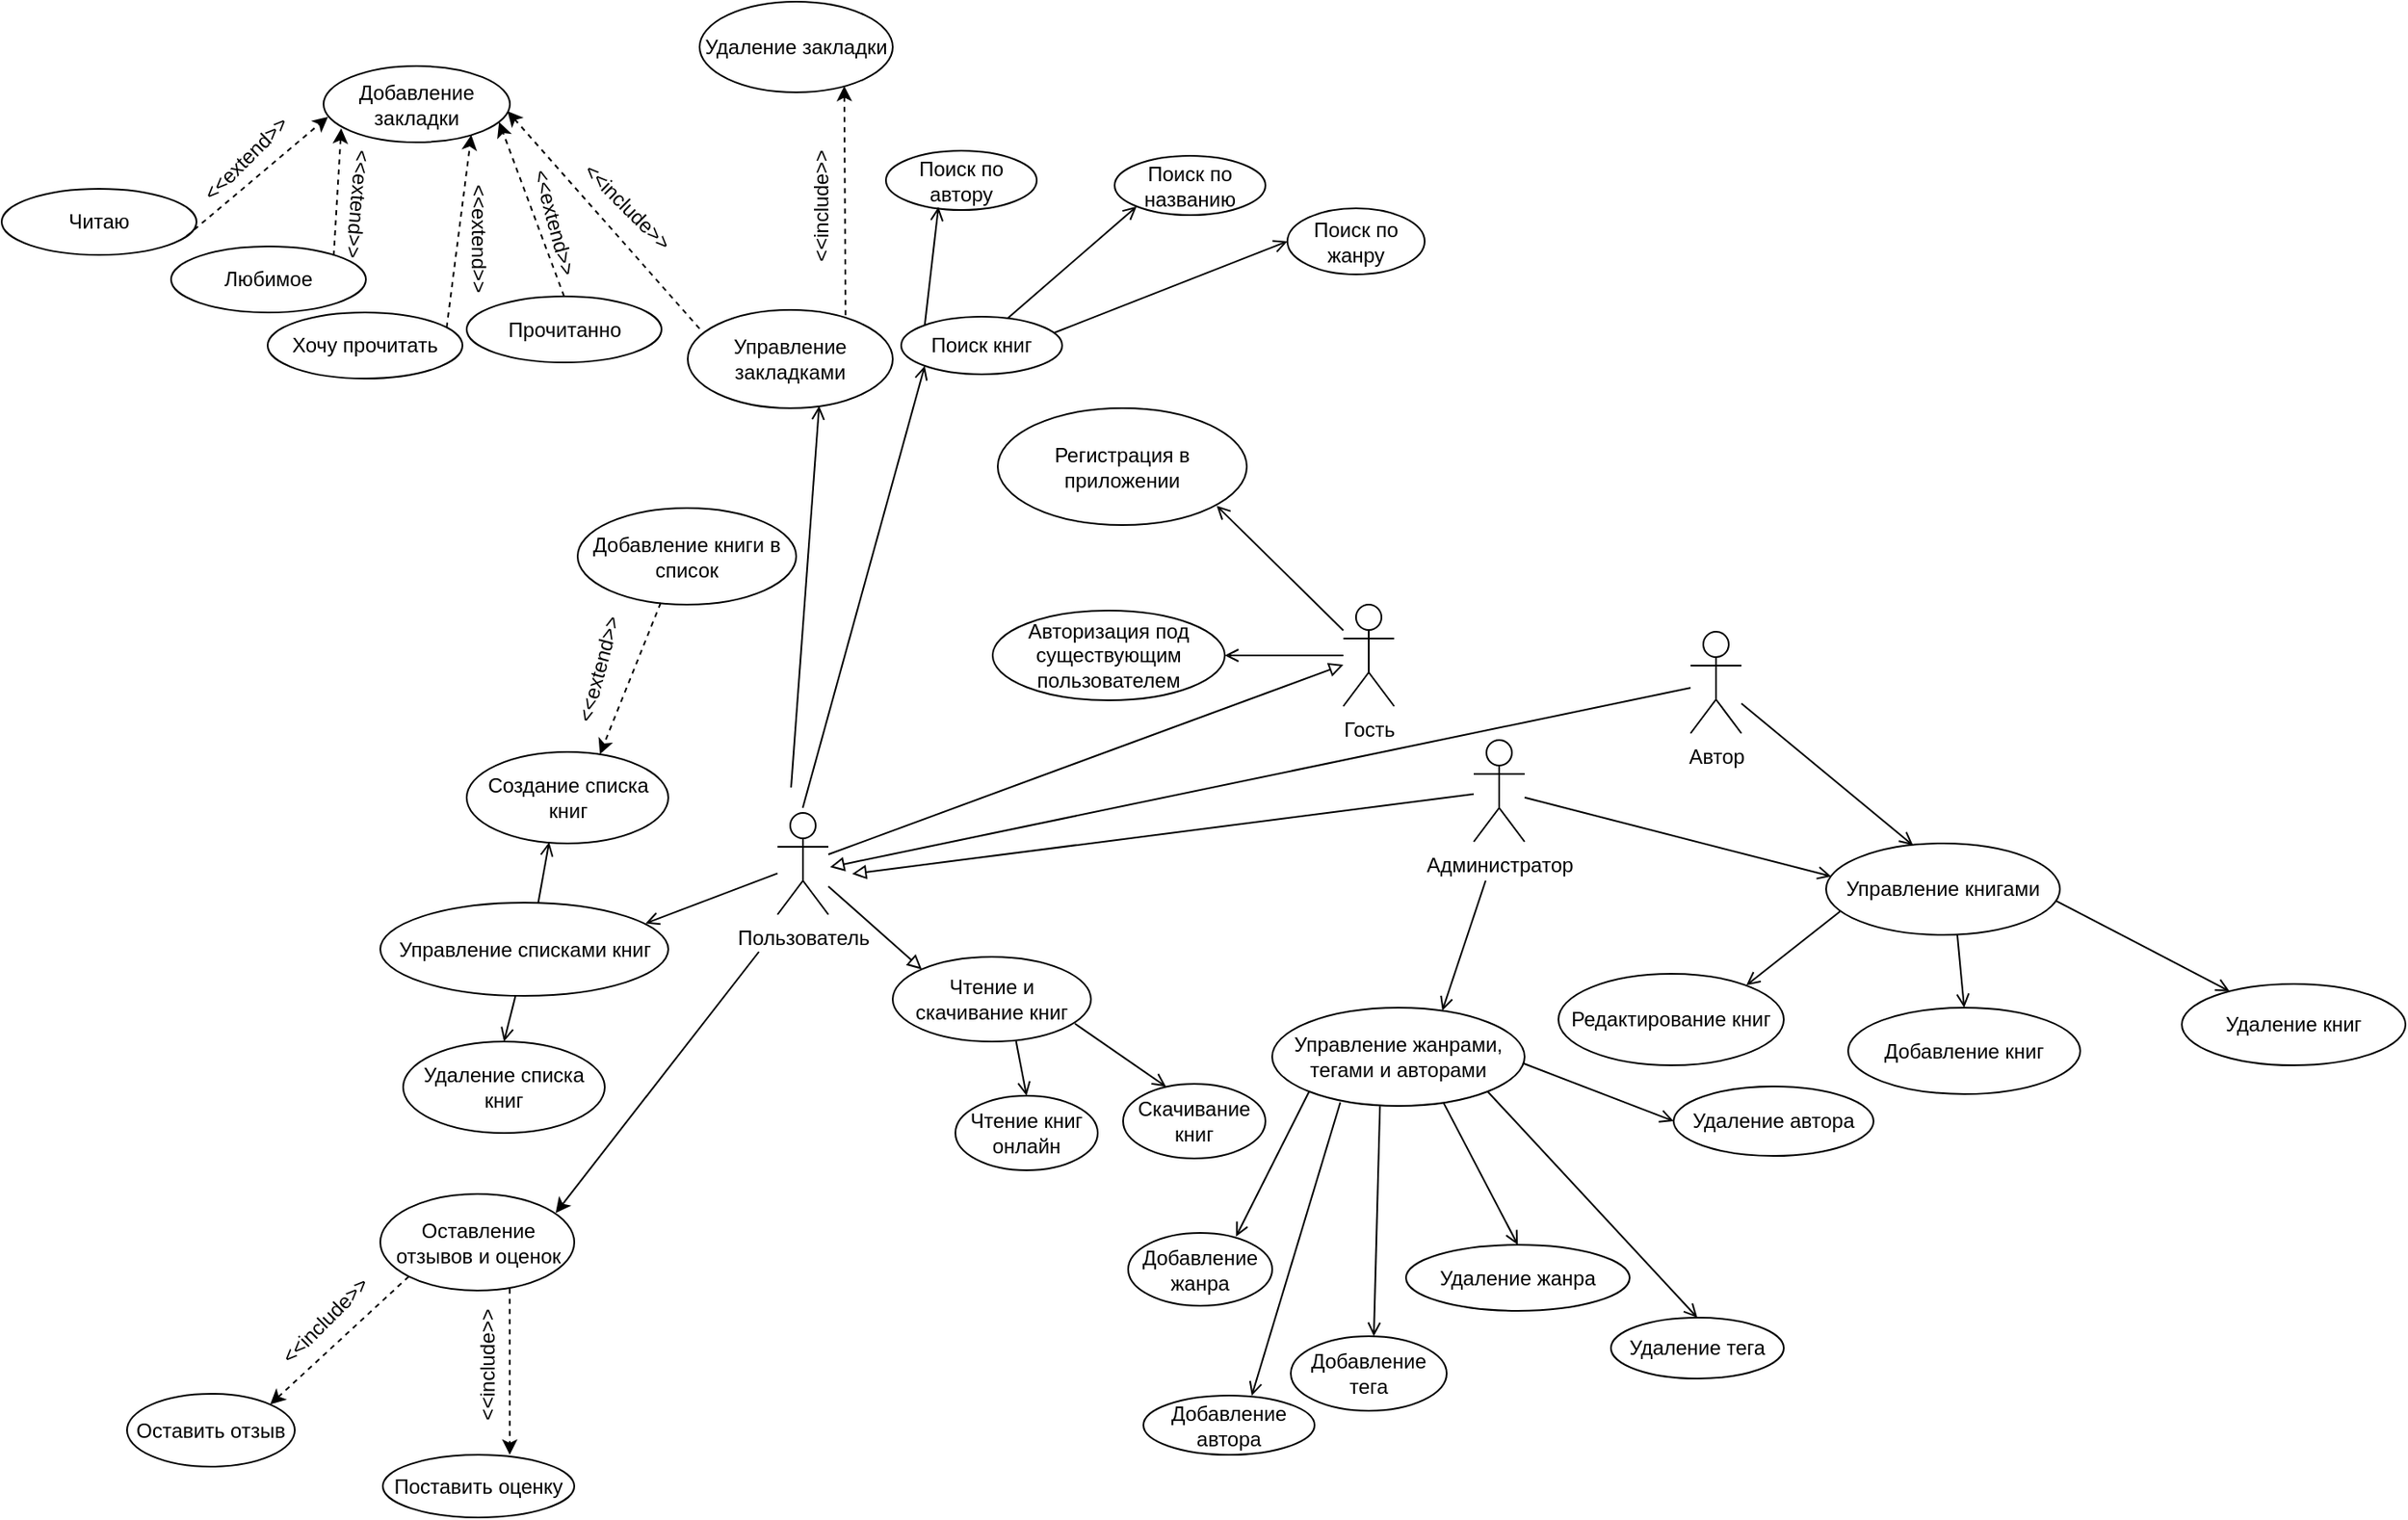 <mxfile version="25.0.3">
  <diagram name="Страница — 1" id="FpuFNqsItPVQn4xeZ9Ur">
    <mxGraphModel dx="2378" dy="1103" grid="0" gridSize="10" guides="1" tooltips="1" connect="1" arrows="1" fold="1" page="0" pageScale="1" pageWidth="827" pageHeight="1169" math="0" shadow="0">
      <root>
        <mxCell id="0" />
        <mxCell id="1" parent="0" />
        <mxCell id="2eWRijvYDjNiIJWqR0ik-3" style="edgeStyle=orthogonalEdgeStyle;rounded=0;orthogonalLoop=1;jettySize=auto;html=1;entryX=1;entryY=0.5;entryDx=0;entryDy=0;endArrow=open;endFill=0;strokeColor=default;align=center;verticalAlign=middle;fontFamily=Helvetica;fontSize=11;fontColor=default;labelBackgroundColor=default;startArrow=none;startFill=0;" parent="1" source="2eWRijvYDjNiIJWqR0ik-1" target="2eWRijvYDjNiIJWqR0ik-2" edge="1">
          <mxGeometry relative="1" as="geometry" />
        </mxCell>
        <mxCell id="2eWRijvYDjNiIJWqR0ik-1" value="Гость" style="shape=umlActor;verticalLabelPosition=bottom;verticalAlign=top;html=1;outlineConnect=0;" parent="1" vertex="1">
          <mxGeometry x="347" y="372" width="30" height="60" as="geometry" />
        </mxCell>
        <mxCell id="2eWRijvYDjNiIJWqR0ik-2" value="Авторизация под существующим пользователем" style="ellipse;whiteSpace=wrap;html=1;" parent="1" vertex="1">
          <mxGeometry x="140" y="375.5" width="137" height="53" as="geometry" />
        </mxCell>
        <mxCell id="2eWRijvYDjNiIJWqR0ik-4" value="Регистрация в приложении" style="ellipse;whiteSpace=wrap;html=1;" parent="1" vertex="1">
          <mxGeometry x="143" y="256" width="147" height="69" as="geometry" />
        </mxCell>
        <mxCell id="2eWRijvYDjNiIJWqR0ik-6" value="Администратор" style="shape=umlActor;verticalLabelPosition=bottom;verticalAlign=top;html=1;outlineConnect=0;" parent="1" vertex="1">
          <mxGeometry x="424" y="452" width="30" height="60" as="geometry" />
        </mxCell>
        <mxCell id="2eWRijvYDjNiIJWqR0ik-16" value="Пользователь" style="shape=umlActor;verticalLabelPosition=bottom;verticalAlign=top;html=1;outlineConnect=0;" parent="1" vertex="1">
          <mxGeometry x="13" y="495" width="30" height="60" as="geometry" />
        </mxCell>
        <mxCell id="NlARgI9Lwy11cCyt6wGb-3" value="Автор" style="shape=umlActor;verticalLabelPosition=bottom;verticalAlign=top;html=1;outlineConnect=0;" parent="1" vertex="1">
          <mxGeometry x="552" y="388" width="30" height="60" as="geometry" />
        </mxCell>
        <mxCell id="NlARgI9Lwy11cCyt6wGb-4" value="Добавление книг" style="ellipse;whiteSpace=wrap;html=1;" parent="1" vertex="1">
          <mxGeometry x="645" y="610" width="137" height="51" as="geometry" />
        </mxCell>
        <mxCell id="NlARgI9Lwy11cCyt6wGb-6" value="Удаление книг" style="ellipse;whiteSpace=wrap;html=1;" parent="1" vertex="1">
          <mxGeometry x="842" y="596" width="132" height="48" as="geometry" />
        </mxCell>
        <mxCell id="NlARgI9Lwy11cCyt6wGb-8" value="Редактирование книг" style="ellipse;whiteSpace=wrap;html=1;" parent="1" vertex="1">
          <mxGeometry x="474" y="590" width="133" height="54" as="geometry" />
        </mxCell>
        <mxCell id="NlARgI9Lwy11cCyt6wGb-10" value="Управление жанрами, тегами и авторами" style="ellipse;whiteSpace=wrap;html=1;" parent="1" vertex="1">
          <mxGeometry x="305" y="610" width="149" height="58" as="geometry" />
        </mxCell>
        <mxCell id="f_kvPtqis9Xx08yiwRj5-8" value="" style="endArrow=none;html=1;rounded=0;endFill=0;startArrow=block;startFill=0;" parent="1" target="NlARgI9Lwy11cCyt6wGb-3" edge="1">
          <mxGeometry width="50" height="50" relative="1" as="geometry">
            <mxPoint x="44" y="527" as="sourcePoint" />
            <mxPoint x="338" y="288" as="targetPoint" />
          </mxGeometry>
        </mxCell>
        <mxCell id="f_kvPtqis9Xx08yiwRj5-9" value="Управление книгами" style="ellipse;whiteSpace=wrap;html=1;" parent="1" vertex="1">
          <mxGeometry x="632" y="513" width="138" height="54" as="geometry" />
        </mxCell>
        <mxCell id="f_kvPtqis9Xx08yiwRj5-11" value="Управление списками книг" style="ellipse;whiteSpace=wrap;html=1;" parent="1" vertex="1">
          <mxGeometry x="-221.5" y="548" width="170" height="55" as="geometry" />
        </mxCell>
        <mxCell id="f_kvPtqis9Xx08yiwRj5-12" value="Создание списка книг" style="ellipse;whiteSpace=wrap;html=1;" parent="1" vertex="1">
          <mxGeometry x="-170.5" y="459" width="119" height="54" as="geometry" />
        </mxCell>
        <mxCell id="f_kvPtqis9Xx08yiwRj5-13" value="Удаление списка книг" style="ellipse;whiteSpace=wrap;html=1;" parent="1" vertex="1">
          <mxGeometry x="-208" y="630" width="119" height="54" as="geometry" />
        </mxCell>
        <mxCell id="f_kvPtqis9Xx08yiwRj5-17" value="Добавление книги в список" style="ellipse;whiteSpace=wrap;html=1;" parent="1" vertex="1">
          <mxGeometry x="-105" y="315" width="129" height="57" as="geometry" />
        </mxCell>
        <mxCell id="f_kvPtqis9Xx08yiwRj5-18" value="" style="endArrow=classic;html=1;rounded=0;entryX=0.661;entryY=0.025;entryDx=0;entryDy=0;dashed=1;entryPerimeter=0;exitX=0.38;exitY=0.982;exitDx=0;exitDy=0;exitPerimeter=0;" parent="1" source="f_kvPtqis9Xx08yiwRj5-17" target="f_kvPtqis9Xx08yiwRj5-12" edge="1">
          <mxGeometry width="50" height="50" relative="1" as="geometry">
            <mxPoint x="-269" y="494" as="sourcePoint" />
            <mxPoint x="26.5" y="587" as="targetPoint" />
          </mxGeometry>
        </mxCell>
        <mxCell id="f_kvPtqis9Xx08yiwRj5-19" value="&amp;lt;&amp;lt;extend&amp;gt;&amp;gt;" style="text;html=1;align=center;verticalAlign=middle;resizable=0;points=[];autosize=1;strokeColor=none;fillColor=none;rotation=-75;" parent="1" vertex="1">
          <mxGeometry x="-133.5" y="398" width="82" height="26" as="geometry" />
        </mxCell>
        <mxCell id="f_kvPtqis9Xx08yiwRj5-21" value="" style="endArrow=none;html=1;rounded=0;exitX=0.5;exitY=0;exitDx=0;exitDy=0;entryX=0.47;entryY=0.994;entryDx=0;entryDy=0;entryPerimeter=0;endFill=0;startArrow=open;startFill=0;strokeColor=default;align=center;verticalAlign=middle;fontFamily=Helvetica;fontSize=11;fontColor=default;labelBackgroundColor=default;" parent="1" source="f_kvPtqis9Xx08yiwRj5-13" target="f_kvPtqis9Xx08yiwRj5-11" edge="1">
          <mxGeometry width="50" height="50" relative="1" as="geometry">
            <mxPoint x="-103.5" y="614" as="sourcePoint" />
            <mxPoint x="-53.5" y="564" as="targetPoint" />
          </mxGeometry>
        </mxCell>
        <mxCell id="f_kvPtqis9Xx08yiwRj5-22" value="" style="endArrow=none;html=1;rounded=0;entryX=0.548;entryY=0.009;entryDx=0;entryDy=0;entryPerimeter=0;exitX=0.409;exitY=0.986;exitDx=0;exitDy=0;exitPerimeter=0;endFill=0;startArrow=open;startFill=0;" parent="1" source="f_kvPtqis9Xx08yiwRj5-12" target="f_kvPtqis9Xx08yiwRj5-11" edge="1">
          <mxGeometry width="50" height="50" relative="1" as="geometry">
            <mxPoint x="-283.5" y="755" as="sourcePoint" />
            <mxPoint x="-233.5" y="705" as="targetPoint" />
          </mxGeometry>
        </mxCell>
        <mxCell id="f_kvPtqis9Xx08yiwRj5-23" value="" style="endArrow=block;html=1;rounded=0;endFill=0;" parent="1" source="2eWRijvYDjNiIJWqR0ik-6" edge="1">
          <mxGeometry width="50" height="50" relative="1" as="geometry">
            <mxPoint x="458" y="503" as="sourcePoint" />
            <mxPoint x="57" y="531" as="targetPoint" />
          </mxGeometry>
        </mxCell>
        <mxCell id="f_kvPtqis9Xx08yiwRj5-25" value="Добавление жанра" style="ellipse;whiteSpace=wrap;html=1;" parent="1" vertex="1">
          <mxGeometry x="220" y="743" width="85" height="43" as="geometry" />
        </mxCell>
        <mxCell id="f_kvPtqis9Xx08yiwRj5-26" value="Удаление жанра" style="ellipse;whiteSpace=wrap;html=1;" parent="1" vertex="1">
          <mxGeometry x="384" y="750" width="132" height="39" as="geometry" />
        </mxCell>
        <mxCell id="f_kvPtqis9Xx08yiwRj5-28" value="" style="endArrow=open;html=1;rounded=0;entryX=0.022;entryY=0.36;entryDx=0;entryDy=0;entryPerimeter=0;endFill=0;strokeColor=default;align=center;verticalAlign=middle;fontFamily=Helvetica;fontSize=11;fontColor=default;labelBackgroundColor=default;startArrow=none;startFill=0;" parent="1" source="2eWRijvYDjNiIJWqR0ik-6" target="f_kvPtqis9Xx08yiwRj5-9" edge="1">
          <mxGeometry width="50" height="50" relative="1" as="geometry">
            <mxPoint x="508" y="515" as="sourcePoint" />
            <mxPoint x="608" y="473" as="targetPoint" />
          </mxGeometry>
        </mxCell>
        <mxCell id="f_kvPtqis9Xx08yiwRj5-29" value="" style="endArrow=open;html=1;rounded=0;entryX=0.879;entryY=0.835;entryDx=0;entryDy=0;entryPerimeter=0;endFill=0;strokeColor=default;align=center;verticalAlign=middle;fontFamily=Helvetica;fontSize=11;fontColor=default;labelBackgroundColor=default;startArrow=none;startFill=0;" parent="1" source="2eWRijvYDjNiIJWqR0ik-1" target="2eWRijvYDjNiIJWqR0ik-4" edge="1">
          <mxGeometry width="50" height="50" relative="1" as="geometry">
            <mxPoint x="251" y="379" as="sourcePoint" />
            <mxPoint x="301" y="329" as="targetPoint" />
          </mxGeometry>
        </mxCell>
        <mxCell id="f_kvPtqis9Xx08yiwRj5-30" value="" style="endArrow=open;html=1;rounded=0;entryX=0.921;entryY=0.223;entryDx=0;entryDy=0;entryPerimeter=0;endFill=0;strokeColor=default;align=center;verticalAlign=middle;fontFamily=Helvetica;fontSize=11;fontColor=default;labelBackgroundColor=default;startArrow=none;startFill=0;" parent="1" source="2eWRijvYDjNiIJWqR0ik-16" target="f_kvPtqis9Xx08yiwRj5-11" edge="1">
          <mxGeometry width="50" height="50" relative="1" as="geometry">
            <mxPoint x="-201" y="597" as="sourcePoint" />
            <mxPoint x="-151" y="547" as="targetPoint" />
          </mxGeometry>
        </mxCell>
        <mxCell id="f_kvPtqis9Xx08yiwRj5-35" value="Управление закладками" style="ellipse;whiteSpace=wrap;html=1;" parent="1" vertex="1">
          <mxGeometry x="-40" y="198" width="121" height="58" as="geometry" />
        </mxCell>
        <mxCell id="f_kvPtqis9Xx08yiwRj5-36" value="Добавление закладки" style="ellipse;whiteSpace=wrap;html=1;" parent="1" vertex="1">
          <mxGeometry x="-255" y="54" width="110" height="45" as="geometry" />
        </mxCell>
        <mxCell id="f_kvPtqis9Xx08yiwRj5-37" value="Удаление закладки" style="ellipse;whiteSpace=wrap;html=1;" parent="1" vertex="1">
          <mxGeometry x="-33" y="16" width="114" height="53.5" as="geometry" />
        </mxCell>
        <mxCell id="f_kvPtqis9Xx08yiwRj5-38" value="" style="endArrow=none;html=1;rounded=0;entryX=0.076;entryY=0.235;entryDx=0;entryDy=0;entryPerimeter=0;exitX=0.987;exitY=0.591;exitDx=0;exitDy=0;exitPerimeter=0;endFill=0;startArrow=classic;startFill=1;dashed=1;" parent="1" source="f_kvPtqis9Xx08yiwRj5-36" target="f_kvPtqis9Xx08yiwRj5-35" edge="1">
          <mxGeometry width="50" height="50" relative="1" as="geometry">
            <mxPoint x="-35" y="760" as="sourcePoint" />
            <mxPoint x="7" y="718" as="targetPoint" />
          </mxGeometry>
        </mxCell>
        <mxCell id="f_kvPtqis9Xx08yiwRj5-39" value="" style="endArrow=none;html=1;rounded=0;exitX=0.749;exitY=0.929;exitDx=0;exitDy=0;exitPerimeter=0;endFill=0;startArrow=classic;startFill=1;strokeColor=default;align=center;verticalAlign=middle;fontFamily=Helvetica;fontSize=11;fontColor=default;labelBackgroundColor=default;entryX=0.77;entryY=0.077;entryDx=0;entryDy=0;entryPerimeter=0;dashed=1;" parent="1" source="f_kvPtqis9Xx08yiwRj5-37" target="f_kvPtqis9Xx08yiwRj5-35" edge="1">
          <mxGeometry width="50" height="50" relative="1" as="geometry">
            <mxPoint x="31.98" y="67.998" as="sourcePoint" />
            <mxPoint x="58" y="204.73" as="targetPoint" />
          </mxGeometry>
        </mxCell>
        <mxCell id="f_kvPtqis9Xx08yiwRj5-42" value="" style="endArrow=classic;html=1;rounded=0;dashed=1;exitX=0.5;exitY=0;exitDx=0;exitDy=0;entryX=0.942;entryY=0.734;entryDx=0;entryDy=0;entryPerimeter=0;" parent="1" source="f_kvPtqis9Xx08yiwRj5-89" target="f_kvPtqis9Xx08yiwRj5-36" edge="1">
          <mxGeometry width="50" height="50" relative="1" as="geometry">
            <mxPoint x="-130" y="233" as="sourcePoint" />
            <mxPoint x="-29" y="283" as="targetPoint" />
          </mxGeometry>
        </mxCell>
        <mxCell id="f_kvPtqis9Xx08yiwRj5-43" value="&amp;lt;&amp;lt;extend&amp;gt;&amp;gt;" style="text;html=1;align=center;verticalAlign=middle;resizable=0;points=[];autosize=1;strokeColor=none;fillColor=none;rotation=75;" parent="1" vertex="1">
          <mxGeometry x="-160" y="133" width="82" height="26" as="geometry" />
        </mxCell>
        <mxCell id="f_kvPtqis9Xx08yiwRj5-44" value="" style="endArrow=open;html=1;rounded=0;entryX=0.641;entryY=0.976;entryDx=0;entryDy=0;endFill=0;entryPerimeter=0;" parent="1" target="f_kvPtqis9Xx08yiwRj5-35" edge="1">
          <mxGeometry width="50" height="50" relative="1" as="geometry">
            <mxPoint x="21" y="480" as="sourcePoint" />
            <mxPoint x="137" y="602" as="targetPoint" />
          </mxGeometry>
        </mxCell>
        <mxCell id="f_kvPtqis9Xx08yiwRj5-45" value="" style="endArrow=open;html=1;rounded=0;entryX=0.372;entryY=0.021;entryDx=0;entryDy=0;entryPerimeter=0;endFill=0;strokeColor=default;align=center;verticalAlign=middle;fontFamily=Helvetica;fontSize=11;fontColor=default;labelBackgroundColor=default;startArrow=none;startFill=0;" parent="1" source="NlARgI9Lwy11cCyt6wGb-3" target="f_kvPtqis9Xx08yiwRj5-9" edge="1">
          <mxGeometry width="50" height="50" relative="1" as="geometry">
            <mxPoint x="659" y="520" as="sourcePoint" />
            <mxPoint x="709" y="470" as="targetPoint" />
          </mxGeometry>
        </mxCell>
        <mxCell id="f_kvPtqis9Xx08yiwRj5-46" value="Чтение и скачивание книг" style="ellipse;whiteSpace=wrap;html=1;" parent="1" vertex="1">
          <mxGeometry x="81" y="580" width="117" height="50" as="geometry" />
        </mxCell>
        <mxCell id="f_kvPtqis9Xx08yiwRj5-47" value="" style="endArrow=open;html=1;rounded=0;exitX=0.679;exitY=0.969;exitDx=0;exitDy=0;exitPerimeter=0;entryX=0.5;entryY=0;entryDx=0;entryDy=0;endFill=0;strokeColor=default;align=center;verticalAlign=middle;fontFamily=Helvetica;fontSize=11;fontColor=default;labelBackgroundColor=default;startArrow=none;startFill=0;" parent="1" source="NlARgI9Lwy11cCyt6wGb-10" target="f_kvPtqis9Xx08yiwRj5-26" edge="1">
          <mxGeometry width="50" height="50" relative="1" as="geometry">
            <mxPoint x="169" y="686" as="sourcePoint" />
            <mxPoint x="219" y="636" as="targetPoint" />
          </mxGeometry>
        </mxCell>
        <mxCell id="f_kvPtqis9Xx08yiwRj5-49" value="" style="endArrow=open;html=1;rounded=0;exitX=0;exitY=1;exitDx=0;exitDy=0;entryX=0.749;entryY=0.049;entryDx=0;entryDy=0;endFill=0;entryPerimeter=0;strokeColor=default;align=center;verticalAlign=middle;fontFamily=Helvetica;fontSize=11;fontColor=default;labelBackgroundColor=default;startArrow=none;startFill=0;" parent="1" source="NlARgI9Lwy11cCyt6wGb-10" target="f_kvPtqis9Xx08yiwRj5-25" edge="1">
          <mxGeometry width="50" height="50" relative="1" as="geometry">
            <mxPoint x="439" y="731" as="sourcePoint" />
            <mxPoint x="471" y="770" as="targetPoint" />
          </mxGeometry>
        </mxCell>
        <mxCell id="f_kvPtqis9Xx08yiwRj5-50" value="" style="endArrow=open;html=1;rounded=0;exitX=0.059;exitY=0.745;exitDx=0;exitDy=0;exitPerimeter=0;entryX=0.834;entryY=0.125;entryDx=0;entryDy=0;entryPerimeter=0;endFill=0;strokeColor=default;align=center;verticalAlign=middle;fontFamily=Helvetica;fontSize=11;fontColor=default;labelBackgroundColor=default;startArrow=none;startFill=0;" parent="1" source="f_kvPtqis9Xx08yiwRj5-9" target="NlARgI9Lwy11cCyt6wGb-8" edge="1">
          <mxGeometry width="50" height="50" relative="1" as="geometry">
            <mxPoint x="613" y="626" as="sourcePoint" />
            <mxPoint x="663" y="576" as="targetPoint" />
          </mxGeometry>
        </mxCell>
        <mxCell id="f_kvPtqis9Xx08yiwRj5-51" value="" style="endArrow=open;html=1;rounded=0;exitX=0.561;exitY=0.993;exitDx=0;exitDy=0;exitPerimeter=0;entryX=0.5;entryY=0;entryDx=0;entryDy=0;endFill=0;strokeColor=default;align=center;verticalAlign=middle;fontFamily=Helvetica;fontSize=11;fontColor=default;labelBackgroundColor=default;startArrow=none;startFill=0;" parent="1" source="f_kvPtqis9Xx08yiwRj5-9" target="NlARgI9Lwy11cCyt6wGb-4" edge="1">
          <mxGeometry width="50" height="50" relative="1" as="geometry">
            <mxPoint x="732" y="579" as="sourcePoint" />
            <mxPoint x="677" y="623" as="targetPoint" />
          </mxGeometry>
        </mxCell>
        <mxCell id="f_kvPtqis9Xx08yiwRj5-52" value="" style="endArrow=open;html=1;rounded=0;exitX=0.982;exitY=0.626;exitDx=0;exitDy=0;exitPerimeter=0;endFill=0;strokeColor=default;align=center;verticalAlign=middle;fontFamily=Helvetica;fontSize=11;fontColor=default;labelBackgroundColor=default;startArrow=none;startFill=0;" parent="1" source="f_kvPtqis9Xx08yiwRj5-9" target="NlARgI9Lwy11cCyt6wGb-6" edge="1">
          <mxGeometry width="50" height="50" relative="1" as="geometry">
            <mxPoint x="660" y="573" as="sourcePoint" />
            <mxPoint x="605" y="617" as="targetPoint" />
          </mxGeometry>
        </mxCell>
        <mxCell id="f_kvPtqis9Xx08yiwRj5-53" value="Чтение книг онлайн" style="ellipse;whiteSpace=wrap;html=1;" parent="1" vertex="1">
          <mxGeometry x="118" y="662" width="84" height="44" as="geometry" />
        </mxCell>
        <mxCell id="f_kvPtqis9Xx08yiwRj5-54" value="" style="endArrow=none;html=1;rounded=0;exitX=0.5;exitY=0;exitDx=0;exitDy=0;endFill=0;startArrow=open;startFill=0;entryX=0.622;entryY=0.992;entryDx=0;entryDy=0;entryPerimeter=0;strokeColor=default;align=center;verticalAlign=middle;fontFamily=Helvetica;fontSize=11;fontColor=default;labelBackgroundColor=default;" parent="1" source="f_kvPtqis9Xx08yiwRj5-53" target="f_kvPtqis9Xx08yiwRj5-46" edge="1">
          <mxGeometry width="50" height="50" relative="1" as="geometry">
            <mxPoint x="202" y="687" as="sourcePoint" />
            <mxPoint x="157" y="633" as="targetPoint" />
          </mxGeometry>
        </mxCell>
        <mxCell id="f_kvPtqis9Xx08yiwRj5-55" value="Скачивание книг" style="ellipse;whiteSpace=wrap;html=1;" parent="1" vertex="1">
          <mxGeometry x="217" y="655" width="84" height="44" as="geometry" />
        </mxCell>
        <mxCell id="f_kvPtqis9Xx08yiwRj5-57" value="" style="endArrow=none;html=1;rounded=0;exitX=0.302;exitY=0.038;exitDx=0;exitDy=0;endFill=0;startArrow=open;startFill=0;entryX=0.919;entryY=0.788;entryDx=0;entryDy=0;entryPerimeter=0;exitPerimeter=0;strokeColor=default;align=center;verticalAlign=middle;fontFamily=Helvetica;fontSize=11;fontColor=default;labelBackgroundColor=default;" parent="1" source="f_kvPtqis9Xx08yiwRj5-55" target="f_kvPtqis9Xx08yiwRj5-46" edge="1">
          <mxGeometry width="50" height="50" relative="1" as="geometry">
            <mxPoint x="236" y="655" as="sourcePoint" />
            <mxPoint x="233" y="626" as="targetPoint" />
          </mxGeometry>
        </mxCell>
        <mxCell id="f_kvPtqis9Xx08yiwRj5-58" value="" style="endArrow=none;html=1;rounded=0;exitX=0;exitY=0;exitDx=0;exitDy=0;endFill=0;startArrow=block;startFill=0;" parent="1" source="f_kvPtqis9Xx08yiwRj5-46" target="2eWRijvYDjNiIJWqR0ik-16" edge="1">
          <mxGeometry width="50" height="50" relative="1" as="geometry">
            <mxPoint x="180" y="682" as="sourcePoint" />
            <mxPoint x="177" y="653" as="targetPoint" />
          </mxGeometry>
        </mxCell>
        <mxCell id="f_kvPtqis9Xx08yiwRj5-59" value="Поиск книг" style="ellipse;whiteSpace=wrap;html=1;" parent="1" vertex="1">
          <mxGeometry x="86" y="202" width="95" height="34" as="geometry" />
        </mxCell>
        <mxCell id="f_kvPtqis9Xx08yiwRj5-60" value="" style="endArrow=open;html=1;rounded=0;entryX=0;entryY=1;entryDx=0;entryDy=0;endFill=0;strokeColor=default;align=center;verticalAlign=middle;fontFamily=Helvetica;fontSize=11;fontColor=default;labelBackgroundColor=default;startArrow=none;startFill=0;" parent="1" target="f_kvPtqis9Xx08yiwRj5-59" edge="1">
          <mxGeometry width="50" height="50" relative="1" as="geometry">
            <mxPoint x="27.896" y="492" as="sourcePoint" />
            <mxPoint x="20" y="411" as="targetPoint" />
          </mxGeometry>
        </mxCell>
        <mxCell id="f_kvPtqis9Xx08yiwRj5-61" value="Поиск по названию" style="ellipse;whiteSpace=wrap;html=1;" parent="1" vertex="1">
          <mxGeometry x="212" y="107" width="89" height="35" as="geometry" />
        </mxCell>
        <mxCell id="f_kvPtqis9Xx08yiwRj5-62" value="Поиск по автору" style="ellipse;whiteSpace=wrap;html=1;" parent="1" vertex="1">
          <mxGeometry x="77" y="104" width="89" height="35" as="geometry" />
        </mxCell>
        <mxCell id="f_kvPtqis9Xx08yiwRj5-63" value="Поиск по жанру" style="ellipse;whiteSpace=wrap;html=1;" parent="1" vertex="1">
          <mxGeometry x="314" y="138" width="81" height="39" as="geometry" />
        </mxCell>
        <mxCell id="f_kvPtqis9Xx08yiwRj5-64" value="" style="endArrow=open;html=1;rounded=0;exitX=0;exitY=0;exitDx=0;exitDy=0;entryX=0.348;entryY=0.948;entryDx=0;entryDy=0;entryPerimeter=0;endFill=0;strokeColor=default;align=center;verticalAlign=middle;fontFamily=Helvetica;fontSize=11;fontColor=default;labelBackgroundColor=default;startArrow=none;startFill=0;" parent="1" source="f_kvPtqis9Xx08yiwRj5-59" target="f_kvPtqis9Xx08yiwRj5-62" edge="1">
          <mxGeometry width="50" height="50" relative="1" as="geometry">
            <mxPoint x="97" y="193" as="sourcePoint" />
            <mxPoint x="147" y="143" as="targetPoint" />
          </mxGeometry>
        </mxCell>
        <mxCell id="f_kvPtqis9Xx08yiwRj5-65" value="" style="endArrow=open;html=1;rounded=0;entryX=0;entryY=1;entryDx=0;entryDy=0;endFill=0;exitX=0.664;exitY=0.022;exitDx=0;exitDy=0;exitPerimeter=0;strokeColor=default;align=center;verticalAlign=middle;fontFamily=Helvetica;fontSize=11;fontColor=default;labelBackgroundColor=default;startArrow=none;startFill=0;" parent="1" source="f_kvPtqis9Xx08yiwRj5-59" target="f_kvPtqis9Xx08yiwRj5-61" edge="1">
          <mxGeometry width="50" height="50" relative="1" as="geometry">
            <mxPoint x="144" y="202" as="sourcePoint" />
            <mxPoint x="171.5" y="120" as="targetPoint" />
          </mxGeometry>
        </mxCell>
        <mxCell id="f_kvPtqis9Xx08yiwRj5-66" value="" style="endArrow=open;html=1;rounded=0;exitX=0.947;exitY=0.283;exitDx=0;exitDy=0;entryX=0;entryY=0.5;entryDx=0;entryDy=0;endFill=0;exitPerimeter=0;strokeColor=default;align=center;verticalAlign=middle;fontFamily=Helvetica;fontSize=11;fontColor=default;labelBackgroundColor=default;startArrow=none;startFill=0;" parent="1" source="f_kvPtqis9Xx08yiwRj5-59" target="f_kvPtqis9Xx08yiwRj5-63" edge="1">
          <mxGeometry width="50" height="50" relative="1" as="geometry">
            <mxPoint x="120" y="227" as="sourcePoint" />
            <mxPoint x="128" y="157" as="targetPoint" />
          </mxGeometry>
        </mxCell>
        <mxCell id="f_kvPtqis9Xx08yiwRj5-68" value="Добавление тега" style="ellipse;whiteSpace=wrap;html=1;" parent="1" vertex="1">
          <mxGeometry x="316" y="804" width="92" height="44" as="geometry" />
        </mxCell>
        <mxCell id="f_kvPtqis9Xx08yiwRj5-69" value="" style="endArrow=open;html=1;rounded=0;exitX=0.427;exitY=1.002;exitDx=0;exitDy=0;exitPerimeter=0;endFill=0;strokeColor=default;align=center;verticalAlign=middle;fontFamily=Helvetica;fontSize=11;fontColor=default;labelBackgroundColor=default;startArrow=none;startFill=0;" parent="1" source="NlARgI9Lwy11cCyt6wGb-10" edge="1">
          <mxGeometry width="50" height="50" relative="1" as="geometry">
            <mxPoint x="364" y="768" as="sourcePoint" />
            <mxPoint x="365" y="804" as="targetPoint" />
          </mxGeometry>
        </mxCell>
        <mxCell id="f_kvPtqis9Xx08yiwRj5-70" value="Оставление отзывов и оценок" style="ellipse;whiteSpace=wrap;html=1;" parent="1" vertex="1">
          <mxGeometry x="-221.5" y="720" width="114.5" height="57" as="geometry" />
        </mxCell>
        <mxCell id="f_kvPtqis9Xx08yiwRj5-71" value="" style="endArrow=classic;html=1;rounded=0;entryX=0.904;entryY=0.198;entryDx=0;entryDy=0;entryPerimeter=0;" parent="1" target="f_kvPtqis9Xx08yiwRj5-70" edge="1">
          <mxGeometry width="50" height="50" relative="1" as="geometry">
            <mxPoint x="2" y="577" as="sourcePoint" />
            <mxPoint x="-15" y="629" as="targetPoint" />
          </mxGeometry>
        </mxCell>
        <mxCell id="f_kvPtqis9Xx08yiwRj5-72" value="Оставить отзыв" style="ellipse;whiteSpace=wrap;html=1;" parent="1" vertex="1">
          <mxGeometry x="-371" y="838" width="99" height="43" as="geometry" />
        </mxCell>
        <mxCell id="f_kvPtqis9Xx08yiwRj5-75" value="" style="endArrow=classic;html=1;rounded=0;entryX=1;entryY=0;entryDx=0;entryDy=0;dashed=1;exitX=0;exitY=1;exitDx=0;exitDy=0;" parent="1" source="f_kvPtqis9Xx08yiwRj5-70" target="f_kvPtqis9Xx08yiwRj5-72" edge="1">
          <mxGeometry width="50" height="50" relative="1" as="geometry">
            <mxPoint x="-314" y="720" as="sourcePoint" />
            <mxPoint x="-339" y="809" as="targetPoint" />
          </mxGeometry>
        </mxCell>
        <mxCell id="f_kvPtqis9Xx08yiwRj5-76" value="&amp;lt;&amp;lt;include&amp;gt;&amp;gt;" style="text;html=1;align=center;verticalAlign=middle;resizable=0;points=[];autosize=1;strokeColor=none;fillColor=none;rotation=-45;" parent="1" vertex="1">
          <mxGeometry x="-296" y="782.25" width="84" height="26" as="geometry" />
        </mxCell>
        <mxCell id="f_kvPtqis9Xx08yiwRj5-77" value="Поставить оценку" style="ellipse;whiteSpace=wrap;html=1;" parent="1" vertex="1">
          <mxGeometry x="-220" y="874" width="113" height="37" as="geometry" />
        </mxCell>
        <mxCell id="f_kvPtqis9Xx08yiwRj5-78" value="" style="endArrow=classic;html=1;rounded=0;entryX=0.663;entryY=0;entryDx=0;entryDy=0;dashed=1;exitX=0.667;exitY=0.981;exitDx=0;exitDy=0;exitPerimeter=0;entryPerimeter=0;" parent="1" source="f_kvPtqis9Xx08yiwRj5-70" target="f_kvPtqis9Xx08yiwRj5-77" edge="1">
          <mxGeometry width="50" height="50" relative="1" as="geometry">
            <mxPoint x="-129" y="788.5" as="sourcePoint" />
            <mxPoint x="-210" y="863.5" as="targetPoint" />
          </mxGeometry>
        </mxCell>
        <mxCell id="f_kvPtqis9Xx08yiwRj5-79" value="&amp;lt;&amp;lt;include&amp;gt;&amp;gt;" style="text;html=1;align=center;verticalAlign=middle;resizable=0;points=[];autosize=1;strokeColor=none;fillColor=none;rotation=-90;" parent="1" vertex="1">
          <mxGeometry x="-200" y="808.25" width="84" height="26" as="geometry" />
        </mxCell>
        <mxCell id="f_kvPtqis9Xx08yiwRj5-80" value="" style="endArrow=block;html=1;rounded=0;endFill=0;" parent="1" source="2eWRijvYDjNiIJWqR0ik-16" target="2eWRijvYDjNiIJWqR0ik-1" edge="1">
          <mxGeometry width="50" height="50" relative="1" as="geometry">
            <mxPoint x="105" y="498" as="sourcePoint" />
            <mxPoint x="155" y="448" as="targetPoint" />
          </mxGeometry>
        </mxCell>
        <mxCell id="f_kvPtqis9Xx08yiwRj5-82" value="Удаление тега" style="ellipse;whiteSpace=wrap;html=1;" parent="1" vertex="1">
          <mxGeometry x="505" y="793" width="102" height="36" as="geometry" />
        </mxCell>
        <mxCell id="f_kvPtqis9Xx08yiwRj5-83" value="" style="endArrow=open;html=1;rounded=0;exitX=1;exitY=1;exitDx=0;exitDy=0;entryX=0.5;entryY=0;entryDx=0;entryDy=0;endFill=0;" parent="1" source="NlARgI9Lwy11cCyt6wGb-10" target="f_kvPtqis9Xx08yiwRj5-82" edge="1">
          <mxGeometry width="50" height="50" relative="1" as="geometry">
            <mxPoint x="661" y="826" as="sourcePoint" />
            <mxPoint x="711" y="776" as="targetPoint" />
          </mxGeometry>
        </mxCell>
        <mxCell id="f_kvPtqis9Xx08yiwRj5-84" value="Добавление автора" style="ellipse;whiteSpace=wrap;html=1;" parent="1" vertex="1">
          <mxGeometry x="229" y="839" width="101" height="35" as="geometry" />
        </mxCell>
        <mxCell id="f_kvPtqis9Xx08yiwRj5-85" value="" style="endArrow=open;html=1;rounded=0;exitX=0.27;exitY=0.963;exitDx=0;exitDy=0;exitPerimeter=0;entryX=0.633;entryY=0.005;entryDx=0;entryDy=0;entryPerimeter=0;endFill=0;" parent="1" source="NlARgI9Lwy11cCyt6wGb-10" target="f_kvPtqis9Xx08yiwRj5-84" edge="1">
          <mxGeometry width="50" height="50" relative="1" as="geometry">
            <mxPoint x="248" y="826" as="sourcePoint" />
            <mxPoint x="298" y="776" as="targetPoint" />
          </mxGeometry>
        </mxCell>
        <mxCell id="f_kvPtqis9Xx08yiwRj5-86" value="Удаление автора" style="ellipse;whiteSpace=wrap;html=1;" parent="1" vertex="1">
          <mxGeometry x="542" y="656.5" width="118" height="41" as="geometry" />
        </mxCell>
        <mxCell id="f_kvPtqis9Xx08yiwRj5-87" value="" style="endArrow=open;html=1;rounded=0;exitX=0.993;exitY=0.565;exitDx=0;exitDy=0;exitPerimeter=0;entryX=0;entryY=0.5;entryDx=0;entryDy=0;endFill=0;" parent="1" source="NlARgI9Lwy11cCyt6wGb-10" target="f_kvPtqis9Xx08yiwRj5-86" edge="1">
          <mxGeometry width="50" height="50" relative="1" as="geometry">
            <mxPoint x="467" y="678" as="sourcePoint" />
            <mxPoint x="517" y="628" as="targetPoint" />
          </mxGeometry>
        </mxCell>
        <mxCell id="f_kvPtqis9Xx08yiwRj5-88" value="" style="endArrow=open;html=1;rounded=0;entryX=0.674;entryY=0.03;entryDx=0;entryDy=0;entryPerimeter=0;endFill=0;" parent="1" target="NlARgI9Lwy11cCyt6wGb-10" edge="1">
          <mxGeometry width="50" height="50" relative="1" as="geometry">
            <mxPoint x="431" y="535" as="sourcePoint" />
            <mxPoint x="417" y="554" as="targetPoint" />
          </mxGeometry>
        </mxCell>
        <mxCell id="f_kvPtqis9Xx08yiwRj5-89" value="Прочитанно" style="ellipse;whiteSpace=wrap;html=1;" parent="1" vertex="1">
          <mxGeometry x="-170.5" y="190" width="115" height="39" as="geometry" />
        </mxCell>
        <mxCell id="f_kvPtqis9Xx08yiwRj5-90" value="Хочу прочитать" style="ellipse;whiteSpace=wrap;html=1;" parent="1" vertex="1">
          <mxGeometry x="-288" y="199.5" width="115" height="39" as="geometry" />
        </mxCell>
        <mxCell id="f_kvPtqis9Xx08yiwRj5-91" value="" style="endArrow=classic;html=1;rounded=0;entryX=0.793;entryY=0.903;entryDx=0;entryDy=0;dashed=1;entryPerimeter=0;exitX=0.919;exitY=0.227;exitDx=0;exitDy=0;exitPerimeter=0;" parent="1" source="f_kvPtqis9Xx08yiwRj5-90" target="f_kvPtqis9Xx08yiwRj5-36" edge="1">
          <mxGeometry width="50" height="50" relative="1" as="geometry">
            <mxPoint x="-180" y="229" as="sourcePoint" />
            <mxPoint x="-87" y="317" as="targetPoint" />
          </mxGeometry>
        </mxCell>
        <mxCell id="f_kvPtqis9Xx08yiwRj5-92" value="&amp;lt;&amp;lt;extend&amp;gt;&amp;gt;" style="text;html=1;align=center;verticalAlign=middle;resizable=0;points=[];autosize=1;strokeColor=none;fillColor=none;rotation=90;" parent="1" vertex="1">
          <mxGeometry x="-204.5" y="142" width="82" height="26" as="geometry" />
        </mxCell>
        <mxCell id="f_kvPtqis9Xx08yiwRj5-93" value="Любимое" style="ellipse;whiteSpace=wrap;html=1;" parent="1" vertex="1">
          <mxGeometry x="-345" y="160.5" width="115" height="39" as="geometry" />
        </mxCell>
        <mxCell id="f_kvPtqis9Xx08yiwRj5-94" value="" style="endArrow=classic;html=1;rounded=0;entryX=0.095;entryY=0.818;entryDx=0;entryDy=0;dashed=1;entryPerimeter=0;" parent="1" target="f_kvPtqis9Xx08yiwRj5-36" edge="1">
          <mxGeometry width="50" height="50" relative="1" as="geometry">
            <mxPoint x="-249" y="166" as="sourcePoint" />
            <mxPoint x="-122" y="383" as="targetPoint" />
          </mxGeometry>
        </mxCell>
        <mxCell id="f_kvPtqis9Xx08yiwRj5-95" value="&amp;lt;&amp;lt;extend&amp;gt;&amp;gt;" style="text;html=1;align=center;verticalAlign=middle;resizable=0;points=[];autosize=1;strokeColor=none;fillColor=none;rotation=95;" parent="1" vertex="1">
          <mxGeometry x="-276" y="122" width="82" height="26" as="geometry" />
        </mxCell>
        <mxCell id="f_kvPtqis9Xx08yiwRj5-96" value="Читаю" style="ellipse;whiteSpace=wrap;html=1;" parent="1" vertex="1">
          <mxGeometry x="-445" y="126.5" width="115" height="39" as="geometry" />
        </mxCell>
        <mxCell id="f_kvPtqis9Xx08yiwRj5-97" value="" style="endArrow=classic;html=1;rounded=0;dashed=1;exitX=0.948;exitY=0.719;exitDx=0;exitDy=0;exitPerimeter=0;entryX=0.024;entryY=0.666;entryDx=0;entryDy=0;entryPerimeter=0;" parent="1" source="f_kvPtqis9Xx08yiwRj5-96" target="f_kvPtqis9Xx08yiwRj5-36" edge="1">
          <mxGeometry width="50" height="50" relative="1" as="geometry">
            <mxPoint x="-210" y="326" as="sourcePoint" />
            <mxPoint x="-167" y="371" as="targetPoint" />
          </mxGeometry>
        </mxCell>
        <mxCell id="f_kvPtqis9Xx08yiwRj5-98" value="&amp;lt;&amp;lt;extend&amp;gt;&amp;gt;" style="text;html=1;align=center;verticalAlign=middle;resizable=0;points=[];autosize=1;strokeColor=none;fillColor=none;rotation=-45;" parent="1" vertex="1">
          <mxGeometry x="-342" y="96" width="82" height="26" as="geometry" />
        </mxCell>
        <mxCell id="A2Evy-cfN4QG9ZRIv8ZK-1" value="&amp;lt;&amp;lt;include&amp;gt;&amp;gt;" style="text;html=1;align=center;verticalAlign=middle;resizable=0;points=[];autosize=1;strokeColor=none;fillColor=none;rotation=-90;" parent="1" vertex="1">
          <mxGeometry x="-3" y="124" width="84" height="26" as="geometry" />
        </mxCell>
        <mxCell id="A2Evy-cfN4QG9ZRIv8ZK-3" value="&amp;lt;&amp;lt;include&amp;gt;&amp;gt;" style="text;html=1;align=center;verticalAlign=middle;resizable=0;points=[];autosize=1;strokeColor=none;fillColor=none;rotation=45;" parent="1" vertex="1">
          <mxGeometry x="-118" y="124" width="84" height="26" as="geometry" />
        </mxCell>
      </root>
    </mxGraphModel>
  </diagram>
</mxfile>
